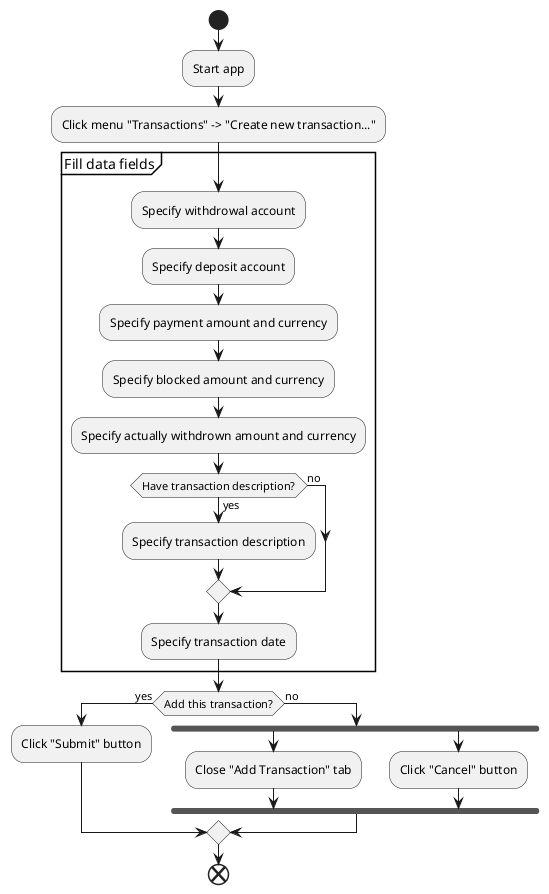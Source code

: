 @startuml
start

:Start app;

:Click menu "Transactions" -> "Create new transaction...";

partition "Fill data fields" {
  :Specify withdrowal account;
  :Specify deposit account;
  :Specify payment amount and currency;
  :Specify blocked amount and currency;
  :Specify actually withdrown amount and currency;

  if (Have transaction description?) then (yes)
    :Specify transaction description;
  else (no)
  endif

  :Specify transaction date;
}

if (Add this transaction?) then (yes)
  :Click "Submit" button;
else (no)
  fork
    :Close "Add Transaction" tab;
  fork again
    :Click "Cancel" button;
  end fork
endif

end
@enduml
